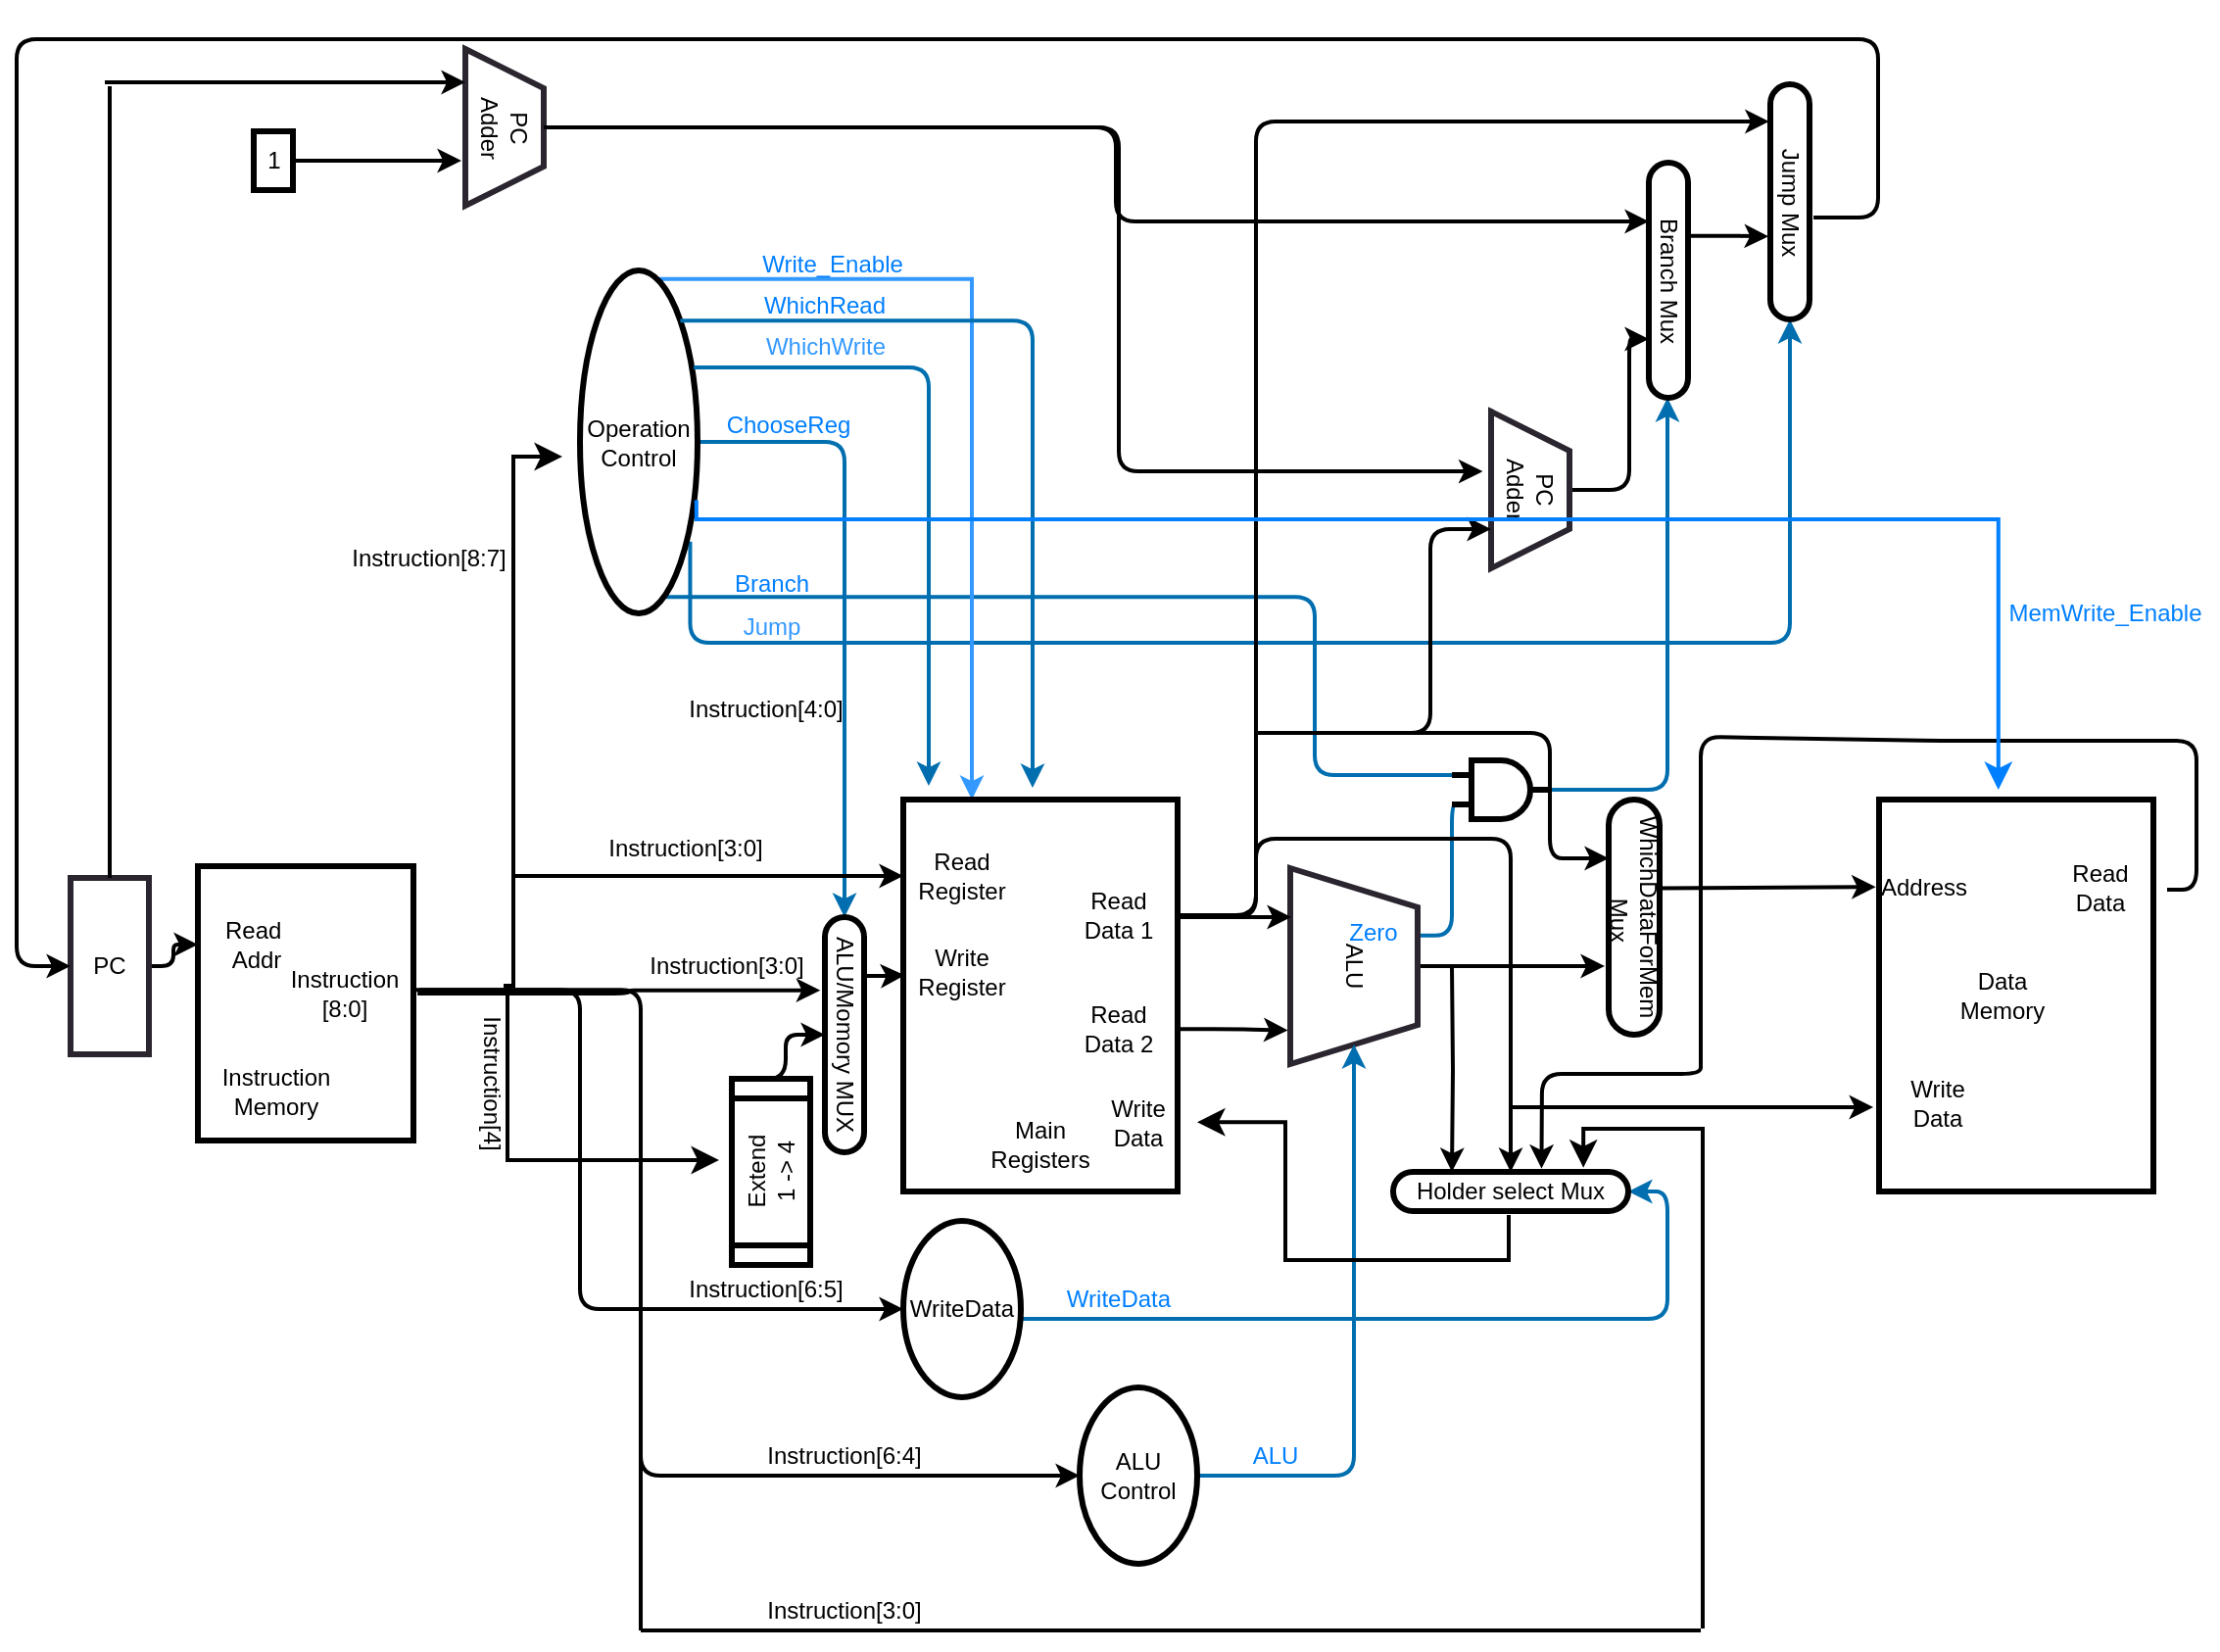 <mxfile version="20.8.22" type="device"><diagram id="x_nmqxvQ1pccYdnKP2Ym" name="Page-1"><mxGraphModel dx="2308" dy="1292" grid="0" gridSize="10" guides="1" tooltips="1" connect="1" arrows="1" fold="1" page="0" pageScale="1" pageWidth="1100" pageHeight="850" background="#ffffff" math="0" shadow="0"><root><mxCell id="0"/><mxCell id="1" parent="0"/><mxCell id="24" style="edgeStyle=orthogonalEdgeStyle;html=1;entryX=0;entryY=0.5;entryDx=0;entryDy=0;strokeColor=#000000;strokeWidth=2;fontColor=#000000;" parent="1" source="4" target="19" edge="1"><mxGeometry relative="1" as="geometry"/></mxCell><mxCell id="4" value="&lt;font color=&quot;#000000&quot;&gt;PC&lt;/font&gt;" style="whiteSpace=wrap;html=1;strokeColor=#2a252f;strokeWidth=3;fillColor=none;" parent="1" vertex="1"><mxGeometry x="5" y="370" width="40" height="90" as="geometry"/></mxCell><mxCell id="96" style="edgeStyle=elbowEdgeStyle;html=1;entryX=0.382;entryY=1.107;entryDx=0;entryDy=0;entryPerimeter=0;strokeColor=#000000;strokeWidth=2;fontColor=#000000;endArrow=classic;endFill=1;" parent="1" source="10" target="83" edge="1"><mxGeometry relative="1" as="geometry"><Array as="points"><mxPoint x="540" y="55"/><mxPoint x="515" y="41"/></Array></mxGeometry></mxCell><mxCell id="23" value="" style="group;" parent="1" vertex="1" connectable="0"><mxGeometry x="70" y="364" width="110" height="140" as="geometry"/></mxCell><mxCell id="14" value="" style="whiteSpace=wrap;html=1;strokeColor=#000000;strokeWidth=3;fontColor=#000000;fillColor=none;" parent="23" vertex="1"><mxGeometry width="110" height="140" as="geometry"/></mxCell><mxCell id="17" value="Instruction Memory" style="text;strokeColor=none;align=center;fillColor=none;html=1;verticalAlign=middle;whiteSpace=wrap;rounded=0;strokeWidth=3;fontColor=#000000;" parent="23" vertex="1"><mxGeometry x="10" y="100" width="60" height="30" as="geometry"/></mxCell><mxCell id="19" value="Read&amp;nbsp;&lt;br&gt;Addr" style="text;strokeColor=none;align=center;fillColor=none;html=1;verticalAlign=middle;whiteSpace=wrap;rounded=0;strokeWidth=3;fontColor=#000000;" parent="23" vertex="1"><mxGeometry y="25" width="60" height="30" as="geometry"/></mxCell><mxCell id="20" value="Instruction&lt;br&gt;[8:0]" style="text;strokeColor=none;align=center;fillColor=none;html=1;verticalAlign=middle;whiteSpace=wrap;rounded=0;strokeWidth=3;fontColor=#000000;" parent="23" vertex="1"><mxGeometry x="45" y="50" width="60" height="30" as="geometry"/></mxCell><mxCell id="92" style="edgeStyle=elbowEdgeStyle;html=1;entryX=0;entryY=0.25;entryDx=0;entryDy=0;entryPerimeter=0;strokeColor=#006EAF;strokeWidth=2;fontColor=#000000;endArrow=none;endFill=0;exitX=0.728;exitY=0.952;exitDx=0;exitDy=0;exitPerimeter=0;fillColor=#1ba1e2;" parent="1" source="25" target="79" edge="1"><mxGeometry relative="1" as="geometry"><Array as="points"><mxPoint x="640" y="260"/></Array></mxGeometry></mxCell><mxCell id="99" style="edgeStyle=elbowEdgeStyle;html=1;entryX=1;entryY=0.5;entryDx=0;entryDy=0;strokeColor=#006EAF;strokeWidth=2;fontColor=#000000;endArrow=classic;endFill=1;exitX=0.937;exitY=0.791;exitDx=0;exitDy=0;exitPerimeter=0;fillColor=#1ba1e2;" parent="1" source="25" target="98" edge="1"><mxGeometry relative="1" as="geometry"><Array as="points"><mxPoint x="880" y="250"/></Array></mxGeometry></mxCell><mxCell id="121" style="edgeStyle=elbowEdgeStyle;html=1;strokeColor=#006EAF;strokeWidth=2;fontColor=#007FFF;endArrow=classic;endFill=1;fillColor=#1ba1e2;entryX=0;entryY=0.5;entryDx=0;entryDy=0;" parent="1" source="25" target="115" edge="1"><mxGeometry relative="1" as="geometry"><mxPoint x="402" y="376" as="targetPoint"/><Array as="points"><mxPoint x="400" y="320"/></Array></mxGeometry></mxCell><mxCell id="H4k8d3c0F0ID-hbKip7V-166" style="edgeStyle=orthogonalEdgeStyle;rounded=0;orthogonalLoop=1;jettySize=auto;html=1;exitX=0.65;exitY=0.025;exitDx=0;exitDy=0;entryX=0.25;entryY=0;entryDx=0;entryDy=0;strokeWidth=2;fillColor=#dae8fc;strokeColor=#3399FF;exitPerimeter=0;" parent="1" source="25" target="32" edge="1"><mxGeometry relative="1" as="geometry"/></mxCell><mxCell id="25" value="Operation&lt;br&gt;Control" style="ellipse;whiteSpace=wrap;html=1;strokeColor=#000000;strokeWidth=3;fontColor=#000000;fillColor=none;" parent="1" vertex="1"><mxGeometry x="265" y="60" width="60" height="175" as="geometry"/></mxCell><mxCell id="28" value="Instruction[8:7]" style="text;strokeColor=none;align=center;fillColor=none;html=1;verticalAlign=middle;whiteSpace=wrap;rounded=0;strokeWidth=3;fontColor=#000000;" parent="1" vertex="1"><mxGeometry x="158" y="192" width="60" height="30" as="geometry"/></mxCell><mxCell id="41" value="" style="group;" parent="1" vertex="1" connectable="0"><mxGeometry x="430" y="330" width="150" height="200" as="geometry"/></mxCell><mxCell id="32" value="" style="rounded=0;whiteSpace=wrap;html=1;strokeColor=#000000;strokeWidth=3;fontColor=#000000;fillColor=none;" parent="41" vertex="1"><mxGeometry width="140" height="200" as="geometry"/></mxCell><mxCell id="34" value="Read&lt;br&gt;Register" style="text;strokeColor=none;align=center;fillColor=none;html=1;verticalAlign=middle;whiteSpace=wrap;rounded=0;strokeWidth=3;fontColor=#000000;" parent="41" vertex="1"><mxGeometry y="24.39" width="60" height="29.268" as="geometry"/></mxCell><mxCell id="36" value="Write Register" style="text;strokeColor=none;align=center;fillColor=none;html=1;verticalAlign=middle;whiteSpace=wrap;rounded=0;strokeWidth=3;fontColor=#000000;" parent="41" vertex="1"><mxGeometry y="73.171" width="60" height="29.268" as="geometry"/></mxCell><mxCell id="37" value="Write&lt;br&gt;Data" style="text;strokeColor=none;align=center;fillColor=none;html=1;verticalAlign=middle;whiteSpace=wrap;rounded=0;strokeWidth=3;fontColor=#000000;" parent="41" vertex="1"><mxGeometry x="90" y="150.001" width="60" height="29.268" as="geometry"/></mxCell><mxCell id="38" value="Read&lt;br&gt;Data 1" style="text;strokeColor=none;align=center;fillColor=none;html=1;verticalAlign=middle;whiteSpace=wrap;rounded=0;strokeWidth=3;fontColor=#000000;" parent="41" vertex="1"><mxGeometry x="80" y="43.902" width="60" height="29.268" as="geometry"/></mxCell><mxCell id="39" value="Read&lt;br&gt;Data 2" style="text;strokeColor=none;align=center;fillColor=none;html=1;verticalAlign=middle;whiteSpace=wrap;rounded=0;strokeWidth=3;fontColor=#000000;" parent="41" vertex="1"><mxGeometry x="80" y="102.439" width="60" height="29.268" as="geometry"/></mxCell><mxCell id="40" value="Main&lt;br&gt;Registers" style="text;strokeColor=none;align=center;fillColor=none;html=1;verticalAlign=middle;whiteSpace=wrap;rounded=0;strokeWidth=3;fontColor=#000000;" parent="41" vertex="1"><mxGeometry x="40" y="160.976" width="60" height="29.268" as="geometry"/></mxCell><mxCell id="49" value="Instruction[3:0]" style="text;strokeColor=none;align=center;fillColor=none;html=1;verticalAlign=middle;whiteSpace=wrap;rounded=0;strokeWidth=3;fontColor=#000000;" parent="1" vertex="1"><mxGeometry x="289" y="340" width="60" height="30" as="geometry"/></mxCell><mxCell id="80" style="edgeStyle=elbowEdgeStyle;html=1;entryX=0.07;entryY=0.74;entryDx=0;entryDy=0;entryPerimeter=0;strokeColor=#006EAF;strokeWidth=2;fontColor=#000000;endArrow=none;endFill=0;exitX=0.344;exitY=-0.009;exitDx=0;exitDy=0;exitPerimeter=0;fillColor=#1ba1e2;" parent="1" source="53" target="79" edge="1"><mxGeometry relative="1" as="geometry"><Array as="points"><mxPoint x="710" y="360"/><mxPoint x="710" y="210"/></Array></mxGeometry></mxCell><mxCell id="150" style="edgeStyle=none;html=1;strokeColor=#000000;strokeWidth=2;endArrow=classic;endFill=1;" parent="1" source="53" edge="1"><mxGeometry relative="1" as="geometry"><Array as="points"><mxPoint x="709" y="415"/><mxPoint x="729" y="415"/></Array><mxPoint x="788" y="415" as="targetPoint"/></mxGeometry></mxCell><mxCell id="H4k8d3c0F0ID-hbKip7V-175" style="edgeStyle=orthogonalEdgeStyle;rounded=0;orthogonalLoop=1;jettySize=auto;html=1;strokeWidth=2;entryX=0.25;entryY=0;entryDx=0;entryDy=0;" parent="1" edge="1" target="126"><mxGeometry relative="1" as="geometry"><mxPoint x="712.5" y="513.5" as="targetPoint"/><mxPoint x="710" y="415" as="sourcePoint"/><Array as="points"/></mxGeometry></mxCell><mxCell id="53" value="ALU" style="shape=trapezoid;perimeter=trapezoidPerimeter;whiteSpace=wrap;html=1;fixedSize=1;strokeColor=#2a252f;strokeWidth=3;fontColor=#000000;fillColor=none;rotation=90;" parent="1" vertex="1"><mxGeometry x="610" y="382.5" width="100" height="65" as="geometry"/></mxCell><mxCell id="60" value="" style="group;" parent="1" vertex="1" connectable="0"><mxGeometry x="911" y="330" width="160" height="200" as="geometry"/></mxCell><mxCell id="55" value="" style="rounded=0;whiteSpace=wrap;html=1;strokeColor=#000000;strokeWidth=3;fontColor=#000000;fillColor=none;" parent="60" vertex="1"><mxGeometry x="17" width="140" height="200" as="geometry"/></mxCell><mxCell id="56" value="Read&lt;br&gt;Data" style="text;strokeColor=none;align=center;fillColor=none;html=1;verticalAlign=middle;whiteSpace=wrap;rounded=0;strokeWidth=3;fontColor=#000000;" parent="60" vertex="1"><mxGeometry x="100" y="30" width="60" height="30" as="geometry"/></mxCell><mxCell id="57" value="Write&lt;br&gt;Data" style="text;strokeColor=none;align=center;fillColor=none;html=1;verticalAlign=middle;whiteSpace=wrap;rounded=0;strokeWidth=3;fontColor=#000000;" parent="60" vertex="1"><mxGeometry x="17" y="140" width="60" height="30" as="geometry"/></mxCell><mxCell id="58" value="Address" style="text;strokeColor=none;align=center;fillColor=none;html=1;verticalAlign=middle;whiteSpace=wrap;rounded=0;strokeWidth=3;fontColor=#000000;" parent="60" vertex="1"><mxGeometry x="10" y="30" width="60" height="30" as="geometry"/></mxCell><mxCell id="59" value="Data&lt;br&gt;Memory" style="text;strokeColor=none;align=center;fillColor=none;html=1;verticalAlign=middle;whiteSpace=wrap;rounded=0;strokeWidth=3;fontColor=#000000;" parent="60" vertex="1"><mxGeometry x="50" y="85" width="60" height="30" as="geometry"/></mxCell><mxCell id="148" style="html=1;strokeColor=#000000;strokeWidth=2;endArrow=classic;endFill=1;entryX=0.631;entryY=-0.083;entryDx=0;entryDy=0;entryPerimeter=0;" parent="1" target="126" edge="1"><mxGeometry relative="1" as="geometry"><mxPoint x="757" y="489" as="targetPoint"/><Array as="points"><mxPoint x="1090" y="376"/><mxPoint x="1090" y="300"/><mxPoint x="960" y="300"/><mxPoint x="837" y="298"/><mxPoint x="837" y="457"/><mxPoint x="837" y="470"/><mxPoint x="795" y="470"/><mxPoint x="756" y="470"/></Array><mxPoint x="1075" y="376" as="sourcePoint"/></mxGeometry></mxCell><mxCell id="141" style="edgeStyle=elbowEdgeStyle;html=1;entryX=1;entryY=0.5;entryDx=0;entryDy=0;strokeColor=#006EAF;strokeWidth=2;endArrow=classic;endFill=1;fillColor=#1ba1e2;" parent="1" source="62" target="126" edge="1"><mxGeometry relative="1" as="geometry"><Array as="points"><mxPoint x="820" y="595"/></Array></mxGeometry></mxCell><mxCell id="62" value="WriteData" style="ellipse;whiteSpace=wrap;html=1;strokeColor=#000000;strokeWidth=3;fontColor=#000000;fillColor=none;" parent="1" vertex="1"><mxGeometry x="430" y="545" width="60" height="90" as="geometry"/></mxCell><mxCell id="143" style="edgeStyle=elbowEdgeStyle;html=1;entryX=1;entryY=0.5;entryDx=0;entryDy=0;strokeColor=#006EAF;strokeWidth=2;endArrow=classic;endFill=1;fillColor=#1ba1e2;" parent="1" source="63" target="53" edge="1"><mxGeometry relative="1" as="geometry"><Array as="points"><mxPoint x="660" y="570"/></Array></mxGeometry></mxCell><mxCell id="63" value="ALU&lt;br&gt;Control" style="ellipse;whiteSpace=wrap;html=1;strokeColor=#000000;strokeWidth=3;fontColor=#000000;fillColor=none;" parent="1" vertex="1"><mxGeometry x="520" y="630" width="60" height="90" as="geometry"/></mxCell><mxCell id="65" style="edgeStyle=elbowEdgeStyle;html=1;entryX=0;entryY=0.5;entryDx=0;entryDy=0;strokeColor=#000000;strokeWidth=2;fontColor=#000000;exitX=0.99;exitY=0.451;exitDx=0;exitDy=0;exitPerimeter=0;" parent="1" source="14" target="63" edge="1"><mxGeometry relative="1" as="geometry"><Array as="points"><mxPoint x="296" y="614"/><mxPoint x="330" y="689"/><mxPoint x="330" y="675"/><mxPoint x="330" y="660"/><mxPoint x="330" y="550"/></Array></mxGeometry></mxCell><mxCell id="66" value="Instruction[6:4]" style="text;strokeColor=none;align=center;fillColor=none;html=1;verticalAlign=middle;whiteSpace=wrap;rounded=0;strokeWidth=3;fontColor=#000000;" parent="1" vertex="1"><mxGeometry x="370" y="650" width="60" height="30" as="geometry"/></mxCell><mxCell id="68" style="edgeStyle=elbowEdgeStyle;html=1;entryX=0;entryY=0.5;entryDx=0;entryDy=0;strokeColor=#000000;strokeWidth=2;fontColor=#000000;exitX=1.029;exitY=0.451;exitDx=0;exitDy=0;exitPerimeter=0;" parent="1" source="14" target="62" edge="1"><mxGeometry relative="1" as="geometry"><mxPoint x="250" y="440" as="sourcePoint"/><Array as="points"><mxPoint x="265" y="474"/><mxPoint x="287" y="504"/></Array></mxGeometry></mxCell><mxCell id="70" value="Instruction[6:5]" style="text;strokeColor=none;align=center;fillColor=none;html=1;verticalAlign=middle;whiteSpace=wrap;rounded=0;strokeWidth=3;fontColor=#000000;" parent="1" vertex="1"><mxGeometry x="330" y="565" width="60" height="30" as="geometry"/></mxCell><mxCell id="74" style="edgeStyle=elbowEdgeStyle;html=1;entryX=0.828;entryY=1.019;entryDx=0;entryDy=0;entryPerimeter=0;strokeColor=#000000;strokeWidth=2;fontColor=#000000;" parent="1" source="39" target="53" edge="1"><mxGeometry relative="1" as="geometry"/></mxCell><mxCell id="75" style="edgeStyle=elbowEdgeStyle;html=1;strokeColor=#000000;strokeWidth=2;fontColor=#000000;" parent="1" source="32" edge="1"><mxGeometry relative="1" as="geometry"><Array as="points"><mxPoint x="600" y="390"/></Array><mxPoint x="628" y="390" as="targetPoint"/></mxGeometry></mxCell><mxCell id="78" value="&lt;font color=&quot;#007fff&quot;&gt;Zero&lt;/font&gt;" style="text;strokeColor=none;align=center;fillColor=none;html=1;verticalAlign=middle;whiteSpace=wrap;rounded=0;strokeWidth=3;fontColor=#000000;" parent="1" vertex="1"><mxGeometry x="640" y="382.5" width="60" height="30" as="geometry"/></mxCell><mxCell id="82" style="edgeStyle=elbowEdgeStyle;html=1;entryX=1;entryY=0.5;entryDx=0;entryDy=0;strokeColor=#006EAF;strokeWidth=2;fontColor=#000000;endArrow=classic;endFill=1;exitX=1;exitY=0.5;exitDx=0;exitDy=0;exitPerimeter=0;fillColor=#1ba1e2;" parent="1" source="79" target="81" edge="1"><mxGeometry relative="1" as="geometry"><Array as="points"><mxPoint x="820" y="250"/></Array></mxGeometry></mxCell><mxCell id="79" value="" style="verticalLabelPosition=bottom;shadow=0;dashed=0;align=center;html=1;verticalAlign=top;shape=mxgraph.electrical.logic_gates.logic_gate;operation=and;strokeColor=#000000;strokeWidth=3;fontColor=#000000;fillColor=none;" parent="1" vertex="1"><mxGeometry x="710" y="310" width="50" height="30" as="geometry"/></mxCell><mxCell id="95" style="edgeStyle=elbowEdgeStyle;html=1;entryX=0.75;entryY=1;entryDx=0;entryDy=0;strokeColor=#000000;strokeWidth=2;fontColor=#000000;endArrow=classic;endFill=1;" parent="1" source="83" target="81" edge="1"><mxGeometry relative="1" as="geometry"/></mxCell><mxCell id="83" value="PC&lt;br&gt;Adder" style="shape=trapezoid;perimeter=trapezoidPerimeter;whiteSpace=wrap;html=1;fixedSize=1;strokeColor=#2a252f;strokeWidth=3;fontColor=#000000;fillColor=none;rotation=90;" parent="1" vertex="1"><mxGeometry x="710" y="152" width="80" height="40" as="geometry"/></mxCell><mxCell id="86" value="Instruction[4:0]" style="text;strokeColor=none;align=center;fillColor=none;html=1;verticalAlign=middle;whiteSpace=wrap;rounded=0;strokeWidth=3;fontColor=#000000;" parent="1" vertex="1"><mxGeometry x="330" y="269" width="60" height="30" as="geometry"/></mxCell><mxCell id="91" style="edgeStyle=elbowEdgeStyle;html=1;strokeColor=#000000;strokeWidth=2;fontColor=#000000;endArrow=classic;endFill=1;entryX=0.75;entryY=1;entryDx=0;entryDy=0;" parent="1" edge="1" target="83"><mxGeometry relative="1" as="geometry"><mxPoint x="729" y="210" as="targetPoint"/><Array as="points"><mxPoint x="699" y="260"/></Array><mxPoint x="611" y="296" as="sourcePoint"/></mxGeometry></mxCell><mxCell id="152" style="edgeStyle=none;html=1;strokeColor=#000000;strokeWidth=2;endArrow=classic;endFill=1;entryX=0.25;entryY=1;entryDx=0;entryDy=0;" parent="1" target="149" edge="1"><mxGeometry relative="1" as="geometry"><Array as="points"><mxPoint x="760" y="296"/><mxPoint x="760" y="360"/><mxPoint x="773" y="360"/></Array><mxPoint x="610" y="296" as="sourcePoint"/><mxPoint x="779" y="405" as="targetPoint"/></mxGeometry></mxCell><mxCell id="93" value="&lt;font color=&quot;#007fff&quot;&gt;Branch&lt;/font&gt;" style="text;strokeColor=none;align=center;fillColor=none;html=1;verticalAlign=middle;whiteSpace=wrap;rounded=0;strokeWidth=3;fontColor=#000000;" parent="1" vertex="1"><mxGeometry x="332.5" y="205" width="60" height="30" as="geometry"/></mxCell><mxCell id="100" value="&lt;font color=&quot;#3399ff&quot;&gt;Jump&lt;/font&gt;" style="text;strokeColor=none;align=center;fillColor=none;html=1;verticalAlign=middle;whiteSpace=wrap;rounded=0;strokeWidth=3;fontColor=#000000;" parent="1" vertex="1"><mxGeometry x="332.5" y="227" width="60" height="30" as="geometry"/></mxCell><mxCell id="103" style="edgeStyle=elbowEdgeStyle;html=1;strokeColor=#000000;strokeWidth=2;fontColor=#007FFF;endArrow=classic;endFill=1;entryX=0.158;entryY=1.03;entryDx=0;entryDy=0;entryPerimeter=0;" parent="1" target="98" edge="1"><mxGeometry relative="1" as="geometry"><mxPoint x="670" y="100" as="targetPoint"/><Array as="points"><mxPoint x="610" y="210"/></Array><mxPoint x="570" y="389" as="sourcePoint"/></mxGeometry></mxCell><mxCell id="109" value="" style="group;" parent="1" vertex="1" connectable="0"><mxGeometry x="-22.5" y="-78" width="965" height="193" as="geometry"/></mxCell><mxCell id="107" style="edgeStyle=elbowEdgeStyle;html=1;entryX=0;entryY=0.5;entryDx=0;entryDy=0;strokeColor=#000000;strokeWidth=2;fontColor=#007FFF;endArrow=classic;endFill=1;" parent="109" target="4" edge="1"><mxGeometry relative="1" as="geometry"><mxPoint x="880" y="20" as="sourcePoint"/><Array as="points"><mxPoint/></Array></mxGeometry></mxCell><mxCell id="108" style="edgeStyle=elbowEdgeStyle;html=1;strokeColor=#000000;strokeWidth=2;fontColor=#007FFF;endArrow=none;endFill=0;exitX=0.567;exitY=-0.103;exitDx=0;exitDy=0;exitPerimeter=0;" parent="109" source="98" edge="1"><mxGeometry relative="1" as="geometry"><mxPoint x="880" y="20" as="targetPoint"/><Array as="points"><mxPoint x="950" y="80"/></Array></mxGeometry></mxCell><mxCell id="10" value="PC&lt;br&gt;Adder" style="shape=trapezoid;perimeter=trapezoidPerimeter;whiteSpace=wrap;html=1;fixedSize=1;strokeColor=#2a252f;strokeWidth=3;fontColor=#000000;fillColor=none;rotation=90;" parent="109" vertex="1"><mxGeometry x="209" y="45" width="80" height="40" as="geometry"/></mxCell><mxCell id="12" value="1" style="text;strokeColor=#000000;align=center;fillColor=none;html=1;verticalAlign=middle;whiteSpace=wrap;rounded=0;strokeWidth=3;fontColor=#000000;" parent="109" vertex="1"><mxGeometry x="121" y="67" width="20" height="30" as="geometry"/></mxCell><mxCell id="13" style="edgeStyle=orthogonalEdgeStyle;html=1;strokeColor=#000000;strokeWidth=2;fontColor=#000000;" parent="109" source="12" edge="1"><mxGeometry relative="1" as="geometry"><mxPoint x="227" y="82" as="targetPoint"/></mxGeometry></mxCell><mxCell id="98" value="Jump&amp;nbsp;Mux" style="rounded=1;whiteSpace=wrap;html=1;strokeColor=#000000;strokeWidth=3;fontColor=#000000;fillColor=none;imageHeight=24;arcSize=50;rotation=90;" parent="109" vertex="1"><mxGeometry x="845" y="93" width="120" height="20" as="geometry"/></mxCell><mxCell id="81" value="Branch Mux" style="rounded=1;whiteSpace=wrap;html=1;strokeColor=#000000;strokeWidth=3;fontColor=#000000;fillColor=none;imageHeight=24;arcSize=50;rotation=90;" parent="109" vertex="1"><mxGeometry x="783" y="133" width="120" height="20" as="geometry"/></mxCell><mxCell id="97" style="edgeStyle=elbowEdgeStyle;html=1;entryX=0.25;entryY=1;entryDx=0;entryDy=0;strokeColor=#000000;strokeWidth=2;fontColor=#000000;endArrow=classic;endFill=1;" parent="109" source="10" target="81" edge="1"><mxGeometry relative="1" as="geometry"/></mxCell><mxCell id="106" style="edgeStyle=elbowEdgeStyle;html=1;entryX=0.647;entryY=1.047;entryDx=0;entryDy=0;entryPerimeter=0;strokeColor=#000000;strokeWidth=2;fontColor=#007FFF;endArrow=classic;endFill=1;exitX=0.311;exitY=0.03;exitDx=0;exitDy=0;exitPerimeter=0;" parent="109" source="81" target="98" edge="1"><mxGeometry relative="1" as="geometry"/></mxCell><mxCell id="140" value="&lt;font color=&quot;#007fff&quot;&gt;Write_Enable&lt;br&gt;&lt;/font&gt;" style="text;strokeColor=none;align=center;fillColor=none;html=1;verticalAlign=middle;whiteSpace=wrap;rounded=0;strokeWidth=3;fontColor=#000000;" parent="109" vertex="1"><mxGeometry x="386" y="120" width="60" height="30" as="geometry"/></mxCell><mxCell id="oOJRZ-lJft9a36K6wUYc-175" value="" style="endArrow=classic;html=1;rounded=0;strokeColor=#000000;strokeWidth=2;" edge="1" parent="109"><mxGeometry width="50" height="50" relative="1" as="geometry"><mxPoint x="45" y="42" as="sourcePoint"/><mxPoint x="229" y="42" as="targetPoint"/></mxGeometry></mxCell><mxCell id="134" value="&lt;font color=&quot;#007fff&quot;&gt;WhichRead&lt;br&gt;&lt;/font&gt;" style="text;strokeColor=none;align=center;fillColor=none;html=1;verticalAlign=middle;whiteSpace=wrap;rounded=0;strokeWidth=3;fontColor=#000000;" parent="109" vertex="1"><mxGeometry x="360" y="141" width="104" height="30" as="geometry"/></mxCell><mxCell id="oOJRZ-lJft9a36K6wUYc-197" value="WhichWrite" style="text;html=1;align=center;verticalAlign=middle;resizable=0;points=[];autosize=1;fontColor=#3399FF;" vertex="1" parent="109"><mxGeometry x="372.5" y="164" width="79" height="26" as="geometry"/></mxCell><mxCell id="110" style="edgeStyle=elbowEdgeStyle;html=1;strokeColor=#000000;strokeWidth=2;fontColor=#000000;exitX=1.019;exitY=0.464;exitDx=0;exitDy=0;exitPerimeter=0;entryX=0.311;entryY=1.118;entryDx=0;entryDy=0;entryPerimeter=0;" parent="1" source="14" target="115" edge="1"><mxGeometry relative="1" as="geometry"><mxPoint x="250" y="447.5" as="sourcePoint"/><mxPoint x="400" y="422" as="targetPoint"/><Array as="points"><mxPoint x="290" y="420"/></Array></mxGeometry></mxCell><mxCell id="112" value="Instruction[3:0]" style="text;strokeColor=none;align=center;fillColor=none;html=1;verticalAlign=middle;whiteSpace=wrap;rounded=0;strokeWidth=3;fontColor=#000000;" parent="1" vertex="1"><mxGeometry x="310" y="400" width="60" height="30" as="geometry"/></mxCell><mxCell id="118" style="edgeStyle=elbowEdgeStyle;html=1;entryX=0.5;entryY=1;entryDx=0;entryDy=0;strokeColor=#000000;strokeWidth=2;fontColor=#007FFF;endArrow=classic;endFill=1;exitX=1;exitY=0.25;exitDx=0;exitDy=0;" parent="1" source="113" target="115" edge="1"><mxGeometry relative="1" as="geometry"><Array as="points"><mxPoint x="370" y="460"/></Array></mxGeometry></mxCell><mxCell id="113" value="Extend&lt;br&gt;1 -&amp;gt; 4" style="shape=process;whiteSpace=wrap;html=1;backgroundOutline=1;strokeColor=#000000;strokeWidth=3;fontColor=#000000;fillColor=none;rotation=-90;" parent="1" vertex="1"><mxGeometry x="315" y="500" width="95" height="40" as="geometry"/></mxCell><mxCell id="120" style="edgeStyle=elbowEdgeStyle;html=1;entryX=0.005;entryY=0.448;entryDx=0;entryDy=0;entryPerimeter=0;strokeColor=#000000;strokeWidth=2;fontColor=#007FFF;endArrow=classic;endFill=1;exitX=0.25;exitY=0;exitDx=0;exitDy=0;" parent="1" source="115" target="32" edge="1"><mxGeometry relative="1" as="geometry"/></mxCell><mxCell id="115" value="ALU/Momory MUX" style="rounded=1;whiteSpace=wrap;html=1;strokeColor=#000000;strokeWidth=3;fontColor=#000000;fillColor=none;imageHeight=24;arcSize=50;rotation=90;" parent="1" vertex="1"><mxGeometry x="340" y="440" width="120" height="20" as="geometry"/></mxCell><mxCell id="124" value="Instruction[4]" style="text;strokeColor=none;align=center;fillColor=none;html=1;verticalAlign=middle;whiteSpace=wrap;rounded=0;strokeWidth=3;fontColor=#000000;rotation=90;" parent="1" vertex="1"><mxGeometry x="190" y="460" width="60" height="30" as="geometry"/></mxCell><mxCell id="126" value="Holder select Mux" style="rounded=1;whiteSpace=wrap;html=1;strokeColor=#000000;strokeWidth=3;fontColor=#000000;fillColor=none;imageHeight=24;arcSize=50;rotation=0;" parent="1" vertex="1"><mxGeometry x="680" y="520" width="120" height="20" as="geometry"/></mxCell><mxCell id="128" style="edgeStyle=elbowEdgeStyle;html=1;strokeColor=#000000;strokeWidth=2;fontColor=#000000;" parent="1" edge="1"><mxGeometry relative="1" as="geometry"><Array as="points"><mxPoint x="740" y="440"/></Array><mxPoint x="630" y="350" as="sourcePoint"/><mxPoint x="740" y="520" as="targetPoint"/></mxGeometry></mxCell><mxCell id="129" style="edgeStyle=elbowEdgeStyle;html=1;strokeColor=#000000;strokeWidth=2;fontColor=#000000;endArrow=none;endFill=0;" parent="1" edge="1"><mxGeometry relative="1" as="geometry"><Array as="points"><mxPoint x="610" y="370"/></Array><mxPoint x="578" y="390" as="sourcePoint"/><mxPoint x="630" y="350" as="targetPoint"/></mxGeometry></mxCell><mxCell id="133" style="edgeStyle=elbowEdgeStyle;html=1;strokeColor=#006EAF;strokeWidth=2;fontColor=#007FFF;endArrow=classic;endFill=1;fillColor=#1ba1e2;exitX=0.967;exitY=0.283;exitDx=0;exitDy=0;exitPerimeter=0;" parent="1" source="25" edge="1"><mxGeometry relative="1" as="geometry"><mxPoint x="410.003" y="229.996" as="sourcePoint"/><mxPoint x="443" y="323" as="targetPoint"/><Array as="points"><mxPoint x="443" y="213"/><mxPoint x="462" y="127"/><mxPoint x="462" y="188"/><mxPoint x="351" y="157"/><mxPoint x="498" y="260"/></Array></mxGeometry></mxCell><mxCell id="139" style="edgeStyle=elbowEdgeStyle;html=1;strokeColor=#006EAF;strokeWidth=2;fontColor=#007FFF;endArrow=classic;endFill=1;fillColor=#1ba1e2;exitX=1;exitY=0;exitDx=0;exitDy=0;startArrow=none;" parent="1" edge="1" source="25"><mxGeometry relative="1" as="geometry"><mxPoint x="343" y="194" as="sourcePoint"/><mxPoint x="496" y="324" as="targetPoint"/><Array as="points"><mxPoint x="496" y="168"/><mxPoint x="496" y="138"/><mxPoint x="605" y="370"/></Array></mxGeometry></mxCell><mxCell id="142" value="WriteData" style="text;strokeColor=none;align=center;fillColor=none;html=1;verticalAlign=middle;whiteSpace=wrap;rounded=0;strokeWidth=3;fontColor=#007FFF;" parent="1" vertex="1"><mxGeometry x="500" y="570" width="80" height="30" as="geometry"/></mxCell><mxCell id="144" value="&lt;font color=&quot;#007fff&quot;&gt;ALU&lt;/font&gt;" style="text;strokeColor=none;align=center;fillColor=none;html=1;verticalAlign=middle;whiteSpace=wrap;rounded=0;strokeWidth=3;fontColor=#000000;" parent="1" vertex="1"><mxGeometry x="580" y="650" width="80" height="30" as="geometry"/></mxCell><mxCell id="151" style="edgeStyle=none;html=1;entryX=-0.012;entryY=0.223;entryDx=0;entryDy=0;entryPerimeter=0;strokeColor=#000000;strokeWidth=2;endArrow=classic;endFill=1;exitX=0.377;exitY=-0.009;exitDx=0;exitDy=0;exitPerimeter=0;" parent="1" source="149" target="55" edge="1"><mxGeometry relative="1" as="geometry"><Array as="points"/></mxGeometry></mxCell><mxCell id="149" value="WhichDataForMem&lt;br&gt;&amp;nbsp;Mux" style="rounded=1;whiteSpace=wrap;html=1;strokeColor=#000000;strokeWidth=3;fontColor=#000000;fillColor=none;imageHeight=24;arcSize=50;rotation=90;" parent="1" vertex="1"><mxGeometry x="743" y="377" width="120" height="26" as="geometry"/></mxCell><mxCell id="oOJRZ-lJft9a36K6wUYc-173" value="" style="endArrow=none;html=1;rounded=0;strokeColor=#000000;strokeWidth=2;exitX=0.5;exitY=0;exitDx=0;exitDy=0;" edge="1" parent="1" source="4"><mxGeometry width="50" height="50" relative="1" as="geometry"><mxPoint x="41" y="286" as="sourcePoint"/><mxPoint x="25" y="-34" as="targetPoint"/></mxGeometry></mxCell><mxCell id="oOJRZ-lJft9a36K6wUYc-178" value="" style="endArrow=classic;html=1;rounded=0;strokeColor=#000000;strokeWidth=2;entryX=0;entryY=0.5;entryDx=0;entryDy=0;" edge="1" parent="1" target="34"><mxGeometry width="50" height="50" relative="1" as="geometry"><mxPoint x="230" y="369" as="sourcePoint"/><mxPoint x="426" y="293" as="targetPoint"/></mxGeometry></mxCell><mxCell id="oOJRZ-lJft9a36K6wUYc-183" value="" style="edgeStyle=segmentEdgeStyle;endArrow=classic;html=1;curved=0;rounded=0;endSize=8;startSize=8;sourcePerimeterSpacing=0;targetPerimeterSpacing=0;strokeColor=#000000;strokeWidth=2;" edge="1" parent="1"><mxGeometry width="100" relative="1" as="geometry"><mxPoint x="228" y="425" as="sourcePoint"/><mxPoint x="336" y="514" as="targetPoint"/><Array as="points"><mxPoint x="228" y="514"/></Array></mxGeometry></mxCell><mxCell id="oOJRZ-lJft9a36K6wUYc-186" value="" style="endArrow=none;html=1;rounded=0;strokeColor=#000000;strokeWidth=2;" edge="1" parent="1"><mxGeometry width="50" height="50" relative="1" as="geometry"><mxPoint x="296" y="754" as="sourcePoint"/><mxPoint x="296" y="665" as="targetPoint"/><Array as="points"/></mxGeometry></mxCell><mxCell id="oOJRZ-lJft9a36K6wUYc-187" value="" style="endArrow=none;html=1;rounded=0;strokeColor=#000000;strokeWidth=2;" edge="1" parent="1"><mxGeometry width="50" height="50" relative="1" as="geometry"><mxPoint x="296" y="754" as="sourcePoint"/><mxPoint x="837" y="754" as="targetPoint"/></mxGeometry></mxCell><mxCell id="oOJRZ-lJft9a36K6wUYc-190" value="" style="edgeStyle=segmentEdgeStyle;endArrow=classic;html=1;curved=0;rounded=0;endSize=8;startSize=8;sourcePerimeterSpacing=0;targetPerimeterSpacing=0;strokeColor=#000000;strokeWidth=2;entryX=0.809;entryY=-0.108;entryDx=0;entryDy=0;entryPerimeter=0;" edge="1" parent="1" target="126"><mxGeometry width="100" relative="1" as="geometry"><mxPoint x="838" y="753" as="sourcePoint"/><mxPoint x="781" y="485" as="targetPoint"/><Array as="points"><mxPoint x="838" y="498"/><mxPoint x="777" y="498"/></Array></mxGeometry></mxCell><mxCell id="oOJRZ-lJft9a36K6wUYc-194" value="" style="edgeStyle=segmentEdgeStyle;endArrow=classic;html=1;curved=0;rounded=0;endSize=8;startSize=8;sourcePerimeterSpacing=0;targetPerimeterSpacing=0;strokeColor=#000000;strokeWidth=2;" edge="1" parent="1"><mxGeometry width="100" relative="1" as="geometry"><mxPoint x="226" y="425" as="sourcePoint"/><mxPoint x="256" y="155" as="targetPoint"/><Array as="points"><mxPoint x="231" y="155"/></Array></mxGeometry></mxCell><mxCell id="oOJRZ-lJft9a36K6wUYc-199" value="" style="edgeStyle=segmentEdgeStyle;endArrow=classic;html=1;curved=0;rounded=0;endSize=8;startSize=8;sourcePerimeterSpacing=0;targetPerimeterSpacing=0;strokeColor=#000000;strokeWidth=2;fontColor=#3399FF;entryX=1;entryY=0.5;entryDx=0;entryDy=0;" edge="1" parent="1" target="37"><mxGeometry width="100" relative="1" as="geometry"><mxPoint x="739" y="542" as="sourcePoint"/><mxPoint x="748" y="591" as="targetPoint"/><Array as="points"><mxPoint x="739" y="565"/><mxPoint x="625" y="565"/><mxPoint x="625" y="495"/></Array></mxGeometry></mxCell><mxCell id="oOJRZ-lJft9a36K6wUYc-200" value="Instruction[3:0]" style="text;strokeColor=none;align=center;fillColor=none;html=1;verticalAlign=middle;whiteSpace=wrap;rounded=0;strokeWidth=3;fontColor=#000000;" vertex="1" parent="1"><mxGeometry x="370" y="729" width="60" height="30" as="geometry"/></mxCell><mxCell id="oOJRZ-lJft9a36K6wUYc-201" value="" style="edgeStyle=segmentEdgeStyle;endArrow=classic;html=1;curved=0;rounded=0;endSize=8;startSize=8;sourcePerimeterSpacing=0;targetPerimeterSpacing=0;strokeColor=#007FFF;strokeWidth=2;fontColor=#007FFF;exitX=0.99;exitY=0.67;exitDx=0;exitDy=0;exitPerimeter=0;entryX=0.435;entryY=-0.025;entryDx=0;entryDy=0;entryPerimeter=0;" edge="1" parent="1" source="25" target="55"><mxGeometry width="100" relative="1" as="geometry"><mxPoint x="317" y="164" as="sourcePoint"/><mxPoint x="989" y="305" as="targetPoint"/><Array as="points"><mxPoint x="324" y="187"/><mxPoint x="989" y="187"/></Array></mxGeometry></mxCell><mxCell id="oOJRZ-lJft9a36K6wUYc-202" value="MemWrite_Enable" style="text;html=1;align=center;verticalAlign=middle;resizable=0;points=[];autosize=1;strokeColor=none;fillColor=none;fontColor=#007FFF;" vertex="1" parent="1"><mxGeometry x="985" y="222" width="116" height="26" as="geometry"/></mxCell><mxCell id="oOJRZ-lJft9a36K6wUYc-207" value="" style="endArrow=classic;html=1;rounded=0;strokeColor=#000000;strokeWidth=2;fontColor=#007FFF;entryX=-0.021;entryY=0.785;entryDx=0;entryDy=0;entryPerimeter=0;" edge="1" parent="1" target="55"><mxGeometry width="50" height="50" relative="1" as="geometry"><mxPoint x="740" y="487" as="sourcePoint"/><mxPoint x="871" y="487" as="targetPoint"/></mxGeometry></mxCell><mxCell id="oOJRZ-lJft9a36K6wUYc-209" value="ChooseReg" style="text;html=1;align=center;verticalAlign=middle;resizable=0;points=[];autosize=1;strokeColor=none;fillColor=none;fontColor=#007FFF;" vertex="1" parent="1"><mxGeometry x="330" y="126" width="81" height="26" as="geometry"/></mxCell></root></mxGraphModel></diagram></mxfile>